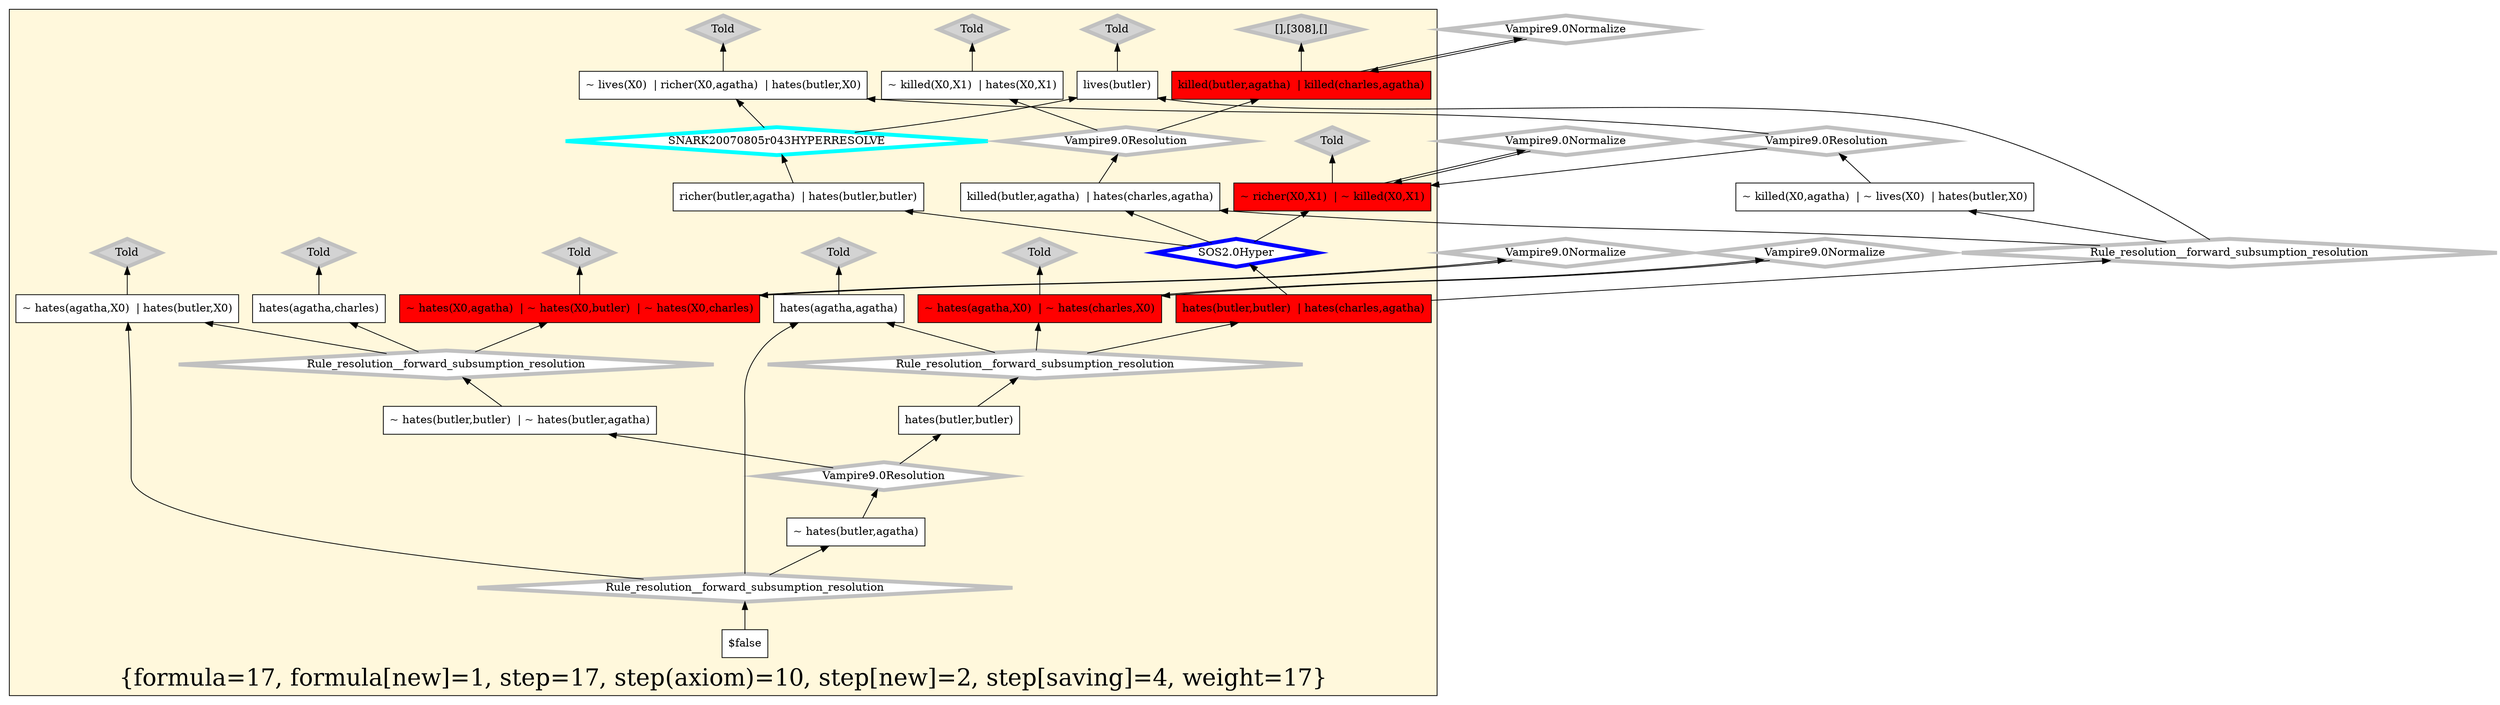 digraph g 
{ rankdir=BT;
   
  "x_0" [ color="black" shape="box" label="$false" fillcolor="white" style="filled"  ];
  "x_172" [ color="black" shape="box" label="~ hates(butler,butler)  | ~ hates(butler,agatha)" fillcolor="white" style="filled"  ];
  "x_55" [ color="black" shape="box" label="~ hates(butler,agatha)" fillcolor="white" style="filled"  ];
  "x_441" [ color="black" shape="box" label="~ hates(charles,X0)  | ~ hates(agatha,X0)" fillcolor="red" style="filled"  ];
  "x_102" [ color="black" shape="box" label="~ killed(X0,X1)  | ~ richer(X0,X1)" fillcolor="red" style="filled"  ];
  "x_102" [ color="black" shape="box" label="~ killed(A,B)  | ~ richer(A,B)" fillcolor="red" style="filled"  ];
  "x_102" [ color="black" shape="box" label="~ richer(X0,X1)  | ~ killed(X0,X1)" fillcolor="red" style="filled"  ];
  "x_308" [ color="black" shape="box" label="killed(charles,agatha)  | killed(butler,agatha)" fillcolor="red" style="filled"  ];
  "x_203" [ color="black" shape="box" label="~ hates(X0,butler)  | ~ hates(X0,charles)  | ~ hates(X0,agatha)" fillcolor="red" style="filled"  ];
  "x_395" [ color="black" shape="box" label="~ lives(X)  | richer(X,agatha)  | hates(butler,X)" fillcolor="white" style="filled"  ];
  "x_158" [ color="black" shape="box" label="hates(charles,agatha)  | hates(butler,butler)" fillcolor="red" style="filled"  ];
  "x_308" [ color="black" shape="box" label="killed(butler,agatha)  | killed(charles,agatha)" fillcolor="red" style="filled"  ];
  "x_261" [ color="black" shape="box" label="~ killed(X0,agatha)  | ~ lives(X0)  | hates(butler,X0)" fillcolor="white" style="filled"  ];
  "x_118" [ color="black" shape="box" label="hates(agatha,charles)" fillcolor="white" style="filled"  ];
  "x_67" [ color="black" shape="box" label="richer(butler,agatha)  | hates(butler,butler)" fillcolor="white" style="filled"  ];
  "x_357" [ color="black" shape="box" label="hates(agatha,agatha)" fillcolor="white" style="filled"  ];
  "x_347" [ color="black" shape="box" label="hates(butler,butler)" fillcolor="white" style="filled"  ];
  "x_8" [ color="black" shape="box" label="~ hates(agatha,X0)  | hates(butler,X0)" fillcolor="white" style="filled"  ];
  "x_67" [ color="black" shape="box" label="richer(butler,agatha)  | hates(butler,butler)" fillcolor="white" style="filled"  ];
  "x_258" [ color="black" shape="box" label="lives(butler)" fillcolor="white" style="filled"  ];
  "x_427" [ color="black" shape="box" label="killed(butler,agatha)  | hates(charles,agatha)" fillcolor="white" style="filled"  ];
  "x_260" [ color="black" shape="box" label="~ killed(X0,X1)  | hates(X0,X1)" fillcolor="white" style="filled"  ];
  "x_441" [ color="black" shape="box" label="~ hates(agatha,X0)  | ~ hates(charles,X0)" fillcolor="red" style="filled"  ];
  "x_258" [ color="black" shape="box" label="lives(butler)" fillcolor="white" style="filled"  ];
  "x_427" [ color="black" shape="box" label="killed(butler,agatha)  | hates(charles,agatha)" fillcolor="white" style="filled"  ];
  "x_203" [ color="black" shape="box" label="~ hates(X0,agatha)  | ~ hates(X0,butler)  | ~ hates(X0,charles)" fillcolor="red" style="filled"  ];
  "x_158" [ color="black" shape="box" label="hates(butler,butler)  | hates(charles,agatha)" fillcolor="red" style="filled"  ];
  "x_395" [ color="black" shape="box" label="~ lives(X0)  | richer(X0,agatha)  | hates(butler,X0)" fillcolor="white" style="filled"  ];
  "-75b2b8ab:124078c1359:-46c6" [ URL="http://browser.inference-web.org/iwbrowser/BrowseNodeSet?url=http%3A%2F%2Finference-web.org%2Fproofs%2Ftptp%2FSolutions%2FPUZ%2FPUZ001-1%2FSNARK---20080805r005%2Fanswer.owl%23ns_16" color="cyan" shape="diamond" label="SNARK20070805r043HYPERRESOLVE" fillcolor="white" style="filled" penwidth="5"  ];
  "x_67" -> "-75b2b8ab:124078c1359:-46c6";
  "-75b2b8ab:124078c1359:-46c6" -> "x_258";
  "-75b2b8ab:124078c1359:-46c6" -> "x_395";
  "-75b2b8ab:124078c1359:-4617" [ URL="http://browser.inference-web.org/iwbrowser/BrowseNodeSet?url=http%3A%2F%2Finference-web.org%2Fproofs%2Ftptp%2FSolutions%2FPUZ%2FPUZ001-1%2FVampire---9.0%2Fanswer.owl%23ns_13" color="grey" shape="diamond" label="Vampire9.0Normalize" fillcolor="white" style="filled" penwidth="5"  ];
  "x_102" -> "-75b2b8ab:124078c1359:-4617";
  "-75b2b8ab:124078c1359:-4617" -> "x_102";
  "-75b2b8ab:124078c1359:-45f5" [ URL="http://browser.inference-web.org/iwbrowser/BrowseNodeSet?url=http%3A%2F%2Finference-web.org%2Fproofs%2Ftptp%2FSolutions%2FPUZ%2FPUZ001-1%2FVampire---9.0%2Fanswer.owl%23ns_10" color="grey" shape="diamond" label="Told" fillcolor="lightgrey" style="filled" penwidth="5"  ];
  "x_8" -> "-75b2b8ab:124078c1359:-45f5";
  "-75b2b8ab:124078c1359:-45fb" [ URL="http://browser.inference-web.org/iwbrowser/BrowseNodeSet?url=http%3A%2F%2Finference-web.org%2Fproofs%2Ftptp%2FSolutions%2FPUZ%2FPUZ001-1%2FVampire---9.0%2Fanswer.owl%23ns_29" color="grey" shape="diamond" label="Rule_resolution__forward_subsumption_resolution" fillcolor="white" style="filled" penwidth="5"  ];
  "x_172" -> "-75b2b8ab:124078c1359:-45fb";
  "-75b2b8ab:124078c1359:-45fb" -> "x_8";
  "-75b2b8ab:124078c1359:-45fb" -> "x_118";
  "-75b2b8ab:124078c1359:-45fb" -> "x_203";
  "-75b2b8ab:124078c1359:-4678" [ URL="http://browser.inference-web.org/iwbrowser/BrowseNodeSet?url=http%3A%2F%2Finference-web.org%2Fproofs%2Ftptp%2FSolutions%2FPUZ%2FPUZ001-1%2FSOS---2.0%2Fanswer.owl%23ns_19" color="blue" shape="diamond" label="SOS2.0Hyper" fillcolor="white" style="filled" penwidth="5"  ];
  "x_158" -> "-75b2b8ab:124078c1359:-4678";
  "-75b2b8ab:124078c1359:-4678" -> "x_67";
  "-75b2b8ab:124078c1359:-4678" -> "x_102";
  "-75b2b8ab:124078c1359:-4678" -> "x_427";
  "-75b2b8ab:124078c1359:-4645" [ URL="http://browser.inference-web.org/iwbrowser/BrowseNodeSet?url=http%3A%2F%2Finference-web.org%2Fproofs%2Ftptp%2FSolutions%2FPUZ%2FPUZ001-1%2FVampire---9.0%2Fanswer.owl%23ns_38" color="grey" shape="diamond" label="Vampire9.0Resolution" fillcolor="white" style="filled" penwidth="5"  ];
  "x_55" -> "-75b2b8ab:124078c1359:-4645";
  "-75b2b8ab:124078c1359:-4645" -> "x_172";
  "-75b2b8ab:124078c1359:-4645" -> "x_347";
  "-75b2b8ab:124078c1359:-4609" [ URL="http://browser.inference-web.org/iwbrowser/BrowseNodeSet?url=http%3A%2F%2Finference-web.org%2Fproofs%2Ftptp%2FSolutions%2FPUZ%2FPUZ001-1%2FVampire---9.0%2Fanswer.owl%23ns_14" color="grey" shape="diamond" label="Vampire9.0Normalize" fillcolor="white" style="filled" penwidth="5"  ];
  "x_441" -> "-75b2b8ab:124078c1359:-4609";
  "-75b2b8ab:124078c1359:-4609" -> "x_441";
  "-75b2b8ab:124078c1359:-45f0" [ URL="http://browser.inference-web.org/iwbrowser/BrowseNodeSet?url=http%3A%2F%2Finference-web.org%2Fproofs%2Ftptp%2FSolutions%2FPUZ%2FPUZ001-1%2FVampire---9.0%2Fanswer.owl%23ns_15" color="grey" shape="diamond" label="Vampire9.0Normalize" fillcolor="white" style="filled" penwidth="5"  ];
  "x_203" -> "-75b2b8ab:124078c1359:-45f0";
  "-75b2b8ab:124078c1359:-45f0" -> "x_203";
  "-75b2b8ab:124078c1359:-463a" [ URL="http://browser.inference-web.org/iwbrowser/BrowseNodeSet?url=http%3A%2F%2Finference-web.org%2Fproofs%2Ftptp%2FSolutions%2FPUZ%2FPUZ001-1%2FVampire---9.0%2Fanswer.owl%23ns_35" color="grey" shape="diamond" label="Rule_resolution__forward_subsumption_resolution" fillcolor="white" style="filled" penwidth="5"  ];
  "x_158" -> "-75b2b8ab:124078c1359:-463a";
  "-75b2b8ab:124078c1359:-463a" -> "x_258";
  "-75b2b8ab:124078c1359:-463a" -> "x_261";
  "-75b2b8ab:124078c1359:-463a" -> "x_427";
  "-75b2b8ab:124078c1359:-4626" [ URL="http://browser.inference-web.org/iwbrowser/BrowseNodeSet?url=http%3A%2F%2Finference-web.org%2Fproofs%2Ftptp%2FSolutions%2FPUZ%2FPUZ001-1%2FVampire---9.0%2Fanswer.owl%23ns_9" color="grey" shape="diamond" label="Told" fillcolor="lightgrey" style="filled" penwidth="5"  ];
  "x_260" -> "-75b2b8ab:124078c1359:-4626";
  "-75b2b8ab:124078c1359:-4634" [ URL="http://browser.inference-web.org/iwbrowser/BrowseNodeSet?url=http%3A%2F%2Finference-web.org%2Fproofs%2Ftptp%2FSolutions%2FPUZ%2FPUZ001-1%2FVampire---9.0%2Fanswer.owl%23ns_31" color="grey" shape="diamond" label="Vampire9.0Resolution" fillcolor="white" style="filled" penwidth="5"  ];
  "x_427" -> "-75b2b8ab:124078c1359:-4634";
  "-75b2b8ab:124078c1359:-4634" -> "x_260";
  "-75b2b8ab:124078c1359:-4634" -> "x_308";
  "-75b2b8ab:124078c1359:-4600" [ URL="http://browser.inference-web.org/iwbrowser/BrowseNodeSet?url=http%3A%2F%2Finference-web.org%2Fproofs%2Ftptp%2FSolutions%2FPUZ%2FPUZ001-1%2FVampire---9.0%2Fanswer.owl%23ns_7" color="grey" shape="diamond" label="Told" fillcolor="lightgrey" style="filled" penwidth="5"  ];
  "x_357" -> "-75b2b8ab:124078c1359:-4600";
  "-75b2b8ab:124078c1359:-464f" [ URL="http://browser.inference-web.org/iwbrowser/BrowseNodeSet?url=http%3A%2F%2Finference-web.org%2Fproofs%2Ftptp%2FSolutions%2FPUZ%2FPUZ001-1%2FVampire---9.0%2Fanswer.owl%23answer" color="grey" shape="diamond" label="Rule_resolution__forward_subsumption_resolution" fillcolor="white" style="filled" penwidth="5"  ];
  "x_0" -> "-75b2b8ab:124078c1359:-464f";
  "-75b2b8ab:124078c1359:-464f" -> "x_8";
  "-75b2b8ab:124078c1359:-464f" -> "x_55";
  "-75b2b8ab:124078c1359:-464f" -> "x_357";
  "-75b2b8ab:124078c1359:-462b" [ URL="http://browser.inference-web.org/iwbrowser/BrowseNodeSet?url=http%3A%2F%2Finference-web.org%2Fproofs%2Ftptp%2FSolutions%2FPUZ%2FPUZ001-1%2FVampire---9.0%2Fanswer.owl%23ns_12" color="grey" shape="diamond" label="[],[308],[]" fillcolor="lightgrey" style="filled" penwidth="5"  ];
  "x_308" -> "-75b2b8ab:124078c1359:-462b";
  "-75b2b8ab:124078c1359:-45ec" [ URL="http://browser.inference-web.org/iwbrowser/BrowseNodeSet?url=http%3A%2F%2Finference-web.org%2Fproofs%2Ftptp%2FSolutions%2FPUZ%2FPUZ001-1%2FVampire---9.0%2Fanswer.owl%23ns_6" color="grey" shape="diamond" label="Told" fillcolor="lightgrey" style="filled" penwidth="5"  ];
  "x_203" -> "-75b2b8ab:124078c1359:-45ec";
  "-75b2b8ab:124078c1359:-4621" [ URL="http://browser.inference-web.org/iwbrowser/BrowseNodeSet?url=http%3A%2F%2Finference-web.org%2Fproofs%2Ftptp%2FSolutions%2FPUZ%2FPUZ001-1%2FVampire---9.0%2Fanswer.owl%23ns_17" color="grey" shape="diamond" label="Vampire9.0Resolution" fillcolor="white" style="filled" penwidth="5"  ];
  "x_261" -> "-75b2b8ab:124078c1359:-4621";
  "-75b2b8ab:124078c1359:-4621" -> "x_102";
  "-75b2b8ab:124078c1359:-4621" -> "x_395";
  "-75b2b8ab:124078c1359:-462f" [ URL="http://browser.inference-web.org/iwbrowser/BrowseNodeSet?url=http%3A%2F%2Finference-web.org%2Fproofs%2Ftptp%2FSolutions%2FPUZ%2FPUZ001-1%2FVampire---9.0%2Fanswer.owl%23ns_16" color="grey" shape="diamond" label="Vampire9.0Normalize" fillcolor="white" style="filled" penwidth="5"  ];
  "x_308" -> "-75b2b8ab:124078c1359:-462f";
  "-75b2b8ab:124078c1359:-462f" -> "x_308";
  "-75b2b8ab:124078c1359:-4613" [ URL="http://browser.inference-web.org/iwbrowser/BrowseNodeSet?url=http%3A%2F%2Finference-web.org%2Fproofs%2Ftptp%2FSolutions%2FPUZ%2FPUZ001-1%2FVampire---9.0%2Fanswer.owl%23ns_4" color="grey" shape="diamond" label="Told" fillcolor="lightgrey" style="filled" penwidth="5"  ];
  "x_102" -> "-75b2b8ab:124078c1359:-4613";
  "-75b2b8ab:124078c1359:-461c" [ URL="http://browser.inference-web.org/iwbrowser/BrowseNodeSet?url=http%3A%2F%2Finference-web.org%2Fproofs%2Ftptp%2FSolutions%2FPUZ%2FPUZ001-1%2FVampire---9.0%2Fanswer.owl%23ns_11" color="grey" shape="diamond" label="Told" fillcolor="lightgrey" style="filled" penwidth="5"  ];
  "x_395" -> "-75b2b8ab:124078c1359:-461c";
  "-75b2b8ab:124078c1359:-4640" [ URL="http://browser.inference-web.org/iwbrowser/BrowseNodeSet?url=http%3A%2F%2Finference-web.org%2Fproofs%2Ftptp%2FSolutions%2FPUZ%2FPUZ001-1%2FVampire---9.0%2Fanswer.owl%23ns_37" color="grey" shape="diamond" label="Rule_resolution__forward_subsumption_resolution" fillcolor="white" style="filled" penwidth="5"  ];
  "x_347" -> "-75b2b8ab:124078c1359:-4640";
  "-75b2b8ab:124078c1359:-4640" -> "x_158";
  "-75b2b8ab:124078c1359:-4640" -> "x_357";
  "-75b2b8ab:124078c1359:-4640" -> "x_441";
  "-75b2b8ab:124078c1359:-4605" [ URL="http://browser.inference-web.org/iwbrowser/BrowseNodeSet?url=http%3A%2F%2Finference-web.org%2Fproofs%2Ftptp%2FSolutions%2FPUZ%2FPUZ001-1%2FVampire---9.0%2Fanswer.owl%23ns_5" color="grey" shape="diamond" label="Told" fillcolor="lightgrey" style="filled" penwidth="5"  ];
  "x_441" -> "-75b2b8ab:124078c1359:-4605";
  "-75b2b8ab:124078c1359:-460e" [ URL="http://browser.inference-web.org/iwbrowser/BrowseNodeSet?url=http%3A%2F%2Finference-web.org%2Fproofs%2Ftptp%2FSolutions%2FPUZ%2FPUZ001-1%2FVampire---9.0%2Fanswer.owl%23ns_2" color="grey" shape="diamond" label="Told" fillcolor="lightgrey" style="filled" penwidth="5"  ];
  "x_258" -> "-75b2b8ab:124078c1359:-460e";
  "-75b2b8ab:124078c1359:-45e7" [ URL="http://browser.inference-web.org/iwbrowser/BrowseNodeSet?url=http%3A%2F%2Finference-web.org%2Fproofs%2Ftptp%2FSolutions%2FPUZ%2FPUZ001-1%2FVampire---9.0%2Fanswer.owl%23ns_8" color="grey" shape="diamond" label="Told" fillcolor="lightgrey" style="filled" penwidth="5"  ];
  "x_118" -> "-75b2b8ab:124078c1359:-45e7";
  
 subgraph cluster_opt 
{ label="{formula=17, formula[new]=1, step=17, step(axiom)=10, step[new]=2, step[saving]=4, weight=17}" 
 fontsize=30 fillcolor=cornsilk style=filled 
  x_0 ; x_172 ; x_55 ; x_441 ; x_102 ; x_102 ; x_308 ; x_203 ; x_395 ; x_158 ; x_308 ; x_118 ; x_67 ; x_357 ; x_347 ; x_8 ; x_67 ; x_258 ; x_427 ; x_260 ; x_441 ; x_258 ; x_427 ; x_203 ; x_158 ; x_395 ; "-75b2b8ab:124078c1359:-46c6" ;
 "-75b2b8ab:124078c1359:-45f5" ;
 "-75b2b8ab:124078c1359:-45fb" ;
 "-75b2b8ab:124078c1359:-4678" ;
 "-75b2b8ab:124078c1359:-4645" ;
 "-75b2b8ab:124078c1359:-4626" ;
 "-75b2b8ab:124078c1359:-4634" ;
 "-75b2b8ab:124078c1359:-4600" ;
 "-75b2b8ab:124078c1359:-464f" ;
 "-75b2b8ab:124078c1359:-462b" ;
 "-75b2b8ab:124078c1359:-45ec" ;
 "-75b2b8ab:124078c1359:-4613" ;
 "-75b2b8ab:124078c1359:-461c" ;
 "-75b2b8ab:124078c1359:-4640" ;
 "-75b2b8ab:124078c1359:-460e" ;
 "-75b2b8ab:124078c1359:-4605" ;
 "-75b2b8ab:124078c1359:-45e7" ;
 
}
 
}

